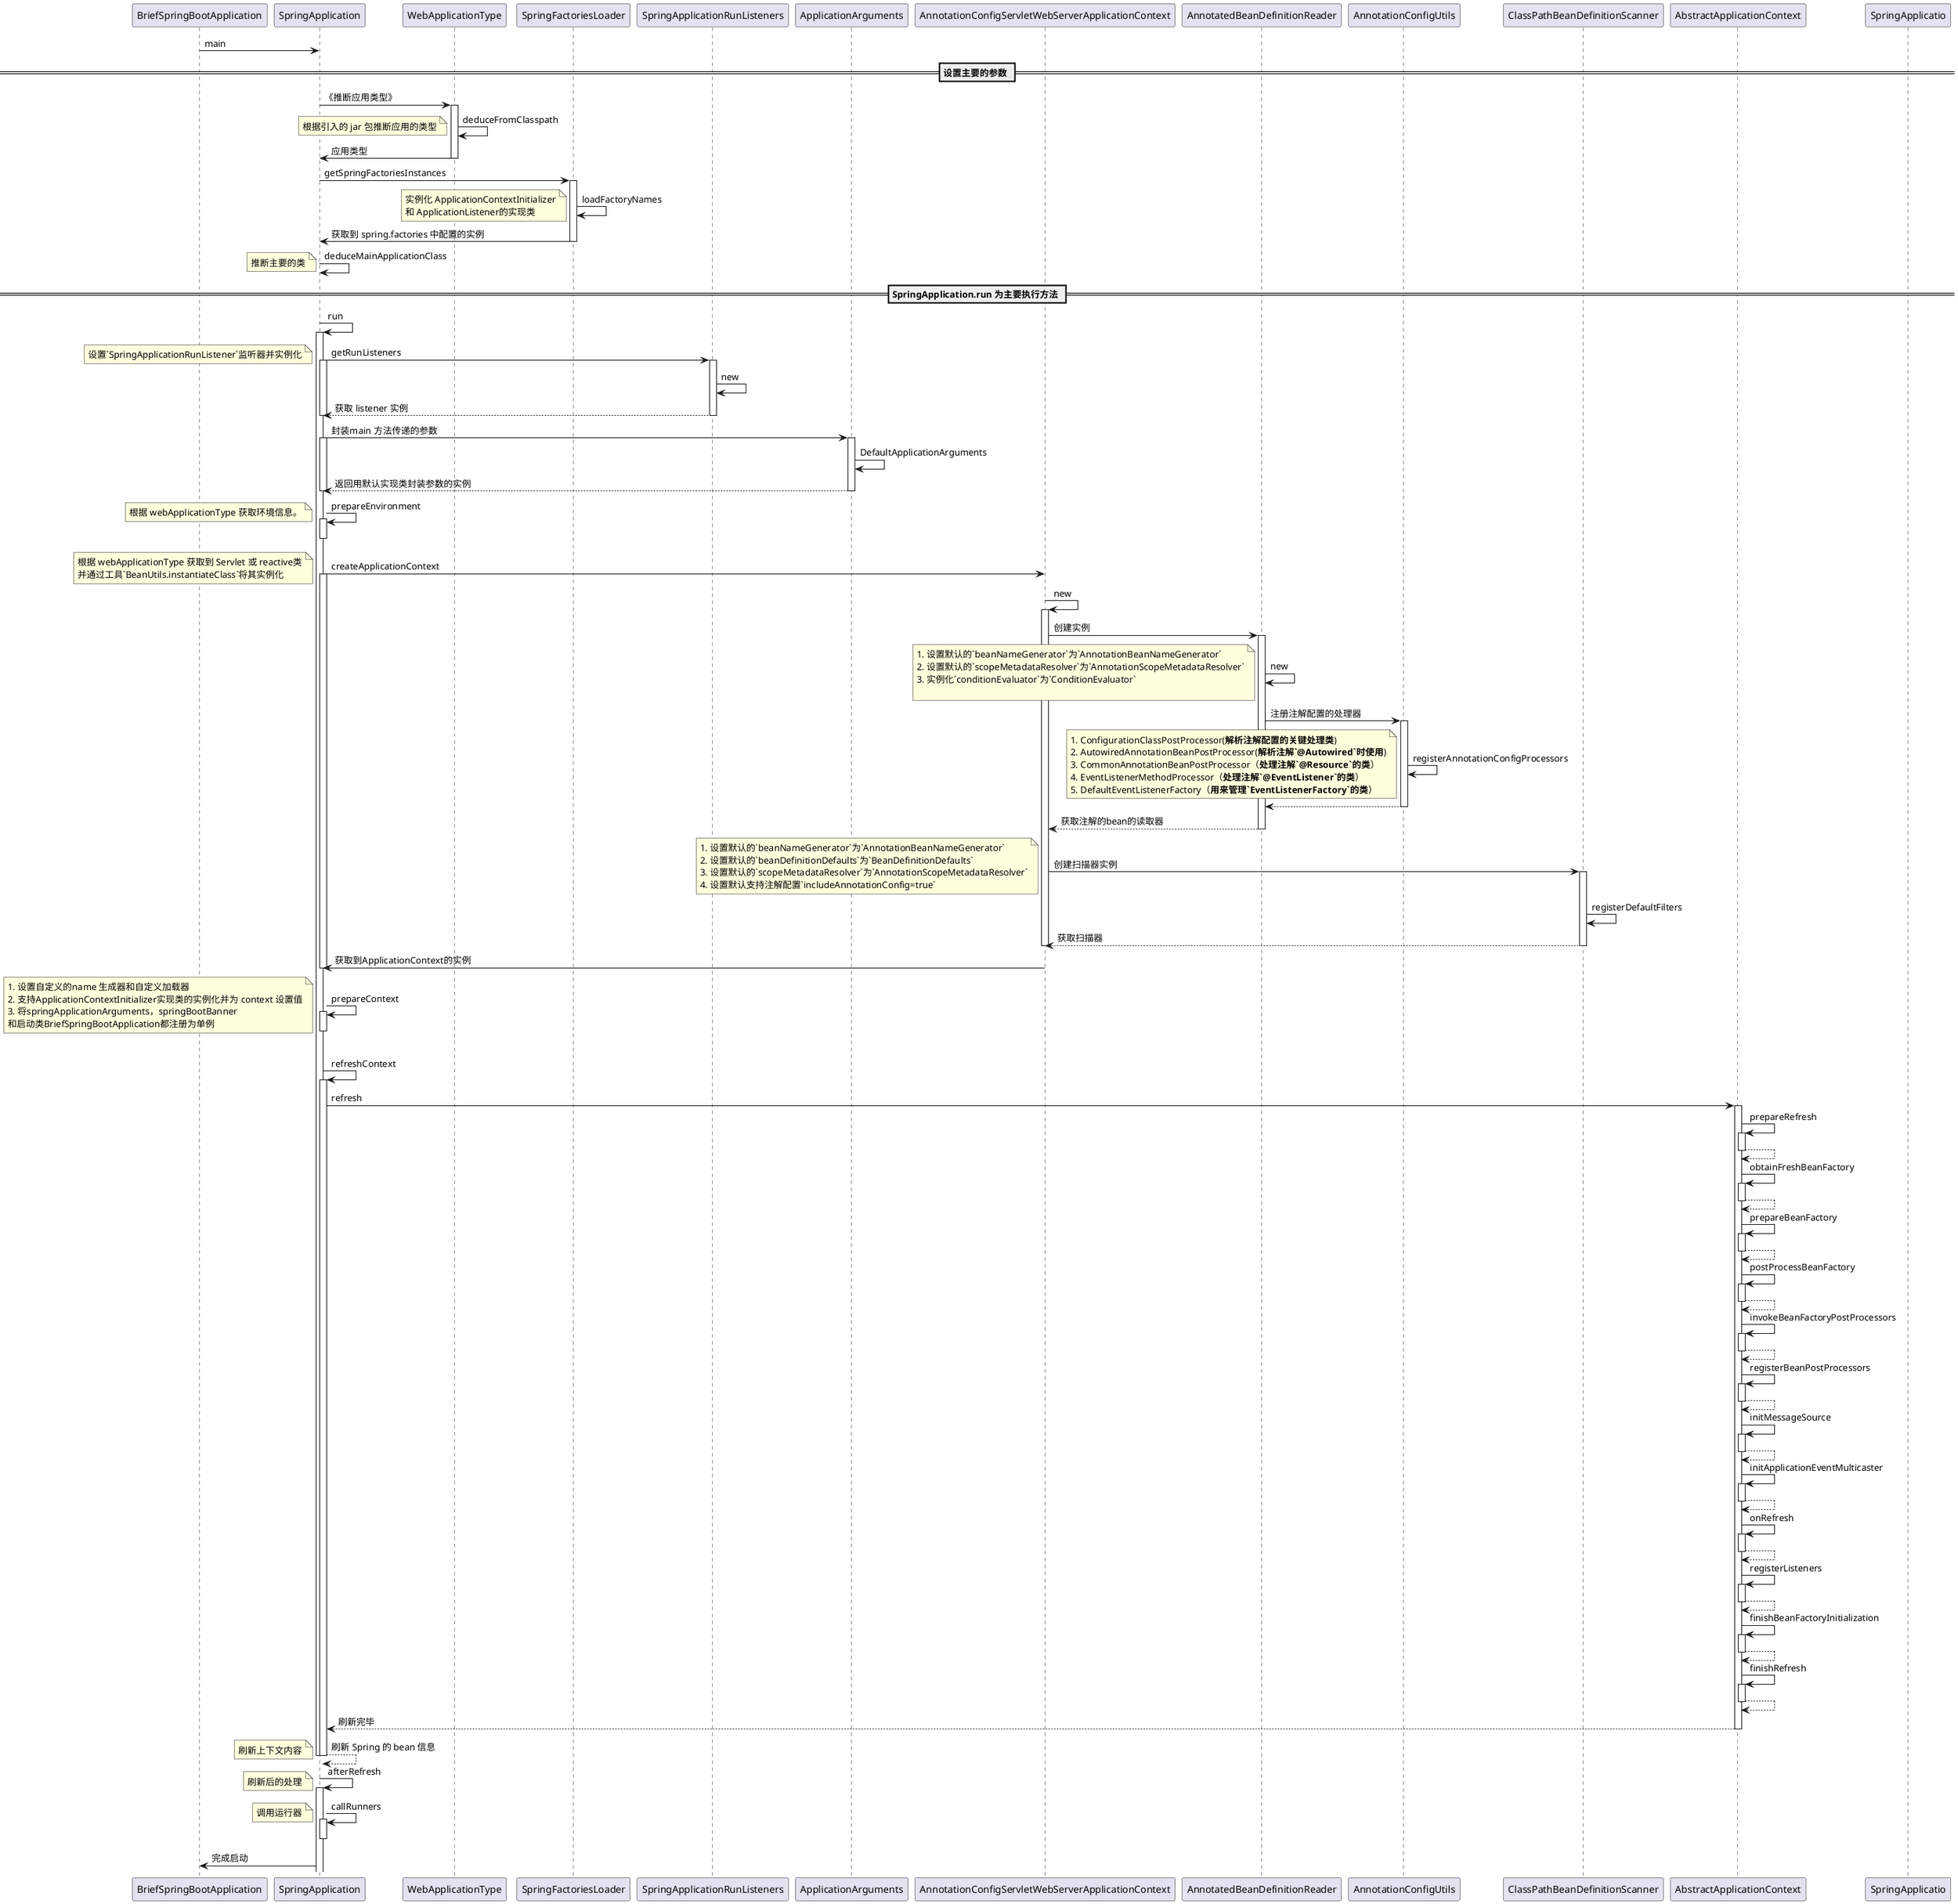 @startuml
BriefSpringBootApplication -> SpringApplication: main
== 设置主要的参数 ==

SpringApplication -> WebApplicationType : 《推断应用类型》
activate WebApplicationType
WebApplicationType -> WebApplicationType : deduceFromClasspath
note left: 根据引入的 jar 包推断应用的类型
SpringApplication <- WebApplicationType : 应用类型
deactivate WebApplicationType


SpringApplication -> SpringFactoriesLoader: getSpringFactoriesInstances
activate SpringFactoriesLoader
SpringFactoriesLoader -> SpringFactoriesLoader: loadFactoryNames
note left
 实例化 ApplicationContextInitializer
 和 ApplicationListener的实现类
end note
SpringApplication <- SpringFactoriesLoader: 获取到 spring.factories 中配置的实例
deactivate SpringFactoriesLoader

SpringApplication -> SpringApplication: deduceMainApplicationClass
note left : 推断主要的类

== SpringApplication.run 为主要执行方法 ==

SpringApplication -> SpringApplication: run
activate SpringApplication
SpringApplication -> SpringApplicationRunListeners: getRunListeners
note left: 设置`SpringApplicationRunListener`监听器并实例化
activate SpringApplication
activate SpringApplicationRunListeners
SpringApplicationRunListeners -> SpringApplicationRunListeners: new
return 获取 listener 实例
deactivate SpringApplicationRunListeners
deactivate SpringApplication


SpringApplication -> ApplicationArguments: 封装main 方法传递的参数
activate SpringApplication
activate ApplicationArguments
ApplicationArguments -> ApplicationArguments: DefaultApplicationArguments
return 返回用默认实现类封装参数的实例
deactivate ApplicationArguments
deactivate SpringApplication


SpringApplication -> SpringApplication: prepareEnvironment
activate SpringApplication
note left: 根据 webApplicationType 获取环境信息。
deactivate SpringApplication

SpringApplication -> AnnotationConfigServletWebServerApplicationContext: createApplicationContext
activate SpringApplication
note left
根据 webApplicationType 获取到 Servlet 或 reactive类
并通过工具`BeanUtils.instantiateClass`将其实例化
end note
    AnnotationConfigServletWebServerApplicationContext -> AnnotationConfigServletWebServerApplicationContext: new
    activate AnnotationConfigServletWebServerApplicationContext

    AnnotationConfigServletWebServerApplicationContext -> AnnotatedBeanDefinitionReader: 创建实例
    activate AnnotatedBeanDefinitionReader
    AnnotatedBeanDefinitionReader -> AnnotatedBeanDefinitionReader: new
        note left
        1. 设置默认的`beanNameGenerator`为`AnnotationBeanNameGenerator`
        2. 设置默认的`scopeMetadataResolver`为`AnnotationScopeMetadataResolver`
        3. 实例化`conditionEvaluator`为`ConditionEvaluator`

        end note
        AnnotatedBeanDefinitionReader -> AnnotationConfigUtils: 注册注解配置的处理器
        activate AnnotationConfigUtils
        AnnotationConfigUtils -> AnnotationConfigUtils:registerAnnotationConfigProcessors
        note left
        1. ConfigurationClassPostProcessor(**解析注解配置的关键处理类**)
        2. AutowiredAnnotationBeanPostProcessor(**解析注解`@Autowired`时使用**)
        3. CommonAnnotationBeanPostProcessor（**处理注解`@Resource`的类**）
        4. EventListenerMethodProcessor（**处理注解`@EventListener`的类**）
        5. DefaultEventListenerFactory（**用来管理`EventListenerFactory`的类**）
        end note
        return
    return 获取注解的bean的读取器

    AnnotationConfigServletWebServerApplicationContext -> ClassPathBeanDefinitionScanner: 创建扫描器实例
    activate ClassPathBeanDefinitionScanner
    note left
         1. 设置默认的`beanNameGenerator`为`AnnotationBeanNameGenerator`
         2. 设置默认的`beanDefinitionDefaults`为`BeanDefinitionDefaults`
         3. 设置默认的`scopeMetadataResolver`为`AnnotationScopeMetadataResolver`
         4. 设置默认支持注解配置`includeAnnotationConfig=true`
    end note
    ClassPathBeanDefinitionScanner -> ClassPathBeanDefinitionScanner: registerDefaultFilters
    return 获取扫描器

    deactivate AnnotationConfigServletWebServerApplicationContext
    SpringApplication <- AnnotationConfigServletWebServerApplicationContext: 获取到ApplicationContext的实例
deactivate SpringApplication

SpringApplication -> SpringApplication: prepareContext
activate SpringApplication
note left
1. 设置自定义的name 生成器和自定义加载器
2. 支持ApplicationContextInitializer实现类的实例化并为 context 设置值
3. 将springApplicationArguments，springBootBanner
和启动类BriefSpringBootApplication都注册为单例
end note

deactivate SpringApplication

SpringApplication -> SpringApplication: refreshContext
activate SpringApplication
    SpringApplication -> AbstractApplicationContext: refresh
    activate AbstractApplicationContext
        AbstractApplicationContext -> AbstractApplicationContext: prepareRefresh
        activate AbstractApplicationContext
        return

        AbstractApplicationContext -> AbstractApplicationContext: obtainFreshBeanFactory
        activate AbstractApplicationContext
        return

        AbstractApplicationContext -> AbstractApplicationContext: prepareBeanFactory
        activate AbstractApplicationContext
        return

        AbstractApplicationContext -> AbstractApplicationContext: postProcessBeanFactory
        activate AbstractApplicationContext
        return

        AbstractApplicationContext -> AbstractApplicationContext: invokeBeanFactoryPostProcessors
        activate AbstractApplicationContext
        return

        AbstractApplicationContext -> AbstractApplicationContext: registerBeanPostProcessors
        activate AbstractApplicationContext
        return

        AbstractApplicationContext -> AbstractApplicationContext: initMessageSource
        activate AbstractApplicationContext
        return

        AbstractApplicationContext -> AbstractApplicationContext: initApplicationEventMulticaster
        activate AbstractApplicationContext
        return

        AbstractApplicationContext -> AbstractApplicationContext: onRefresh
        activate AbstractApplicationContext
        return

        AbstractApplicationContext -> AbstractApplicationContext: registerListeners
        activate AbstractApplicationContext
        return

        AbstractApplicationContext -> AbstractApplicationContext: finishBeanFactoryInitialization
        activate AbstractApplicationContext
        return

        AbstractApplicationContext -> AbstractApplicationContext: finishRefresh
        activate AbstractApplicationContext
        return

    return 刷新完毕
return 刷新 Spring 的 bean 信息
note left
刷新上下文内容
end note
deactivate SpringApplication

SpringApplication -> SpringApplication: afterRefresh
activate SpringApplication
note left
刷新后的处理
end note
deactivate SpringApplicatio

SpringApplication -> SpringApplication: callRunners
activate SpringApplication
note left
调用运行器
end note
deactivate SpringApplication

BriefSpringBootApplication <- SpringApplication: 完成启动
@enduml


4. 创建 ApplicationContext
   2. 在实例化`AnnotationConfigServletWebServerApplicationContext`时，会实例化`AnnotatedBeanDefinitionReader`和`ClassPathBeanDefinitionScanner`。
      1. 实例化`AnnotatedBeanDefinitionReader`时
      2. 实例化`ClassPathBeanDefinitionScanner`时
         1. 设置默认的`beanNameGenerator`为`AnnotationBeanNameGenerator`
         2. 设置默认的`beanDefinitionDefaults`为`BeanDefinitionDefaults`
         3. 设置默认的`scopeMetadataResolver`为`AnnotationScopeMetadataResolver`
         4. 设置默认支持注解配置`includeAnnotationConfig=true`
         5. 注册默认的过滤器
            1. 注解`@Component`、`@Named`和`@ManagedBean`
         6. 设置环境
         7. 设置资源加载器
5. 准备 ApplicationContext 的数据
   1. 设置环境信息
   2. 后处理
      1. 按需设置`beanNameGenerator`、`resourceLoader`、`conversionService`
   3. 支持初始化器，初始化器会做一下 context 的设置操作
      1. SharedMetadataReaderFactoryContextInitializer初始化器
         1. 在`BeanFactoryPostProcessor`中添加`CachingMetadataReaderFactoryPostProcessor`
      2. ContextIdApplicationContextInitializer初始化器
         1. 为 context 设置 ContextId 及将其注册进 Spring 的容器中。可通过`spring.application.name`属性配置，默认为`application`
      3. RestartScopeInitializer初始化器
         1. 将`RestartScope`注册到`restart` scope
      4. ConfigurationWarningsApplicationContextInitializer初始化器
         1. 在`BeanFactoryPostProcessor`中添加`ConfigurationWarningsPostProcessor`。将`org.springframework`和`org`设置为有问题的扫描包
      5. RSocketPortInfoApplicationContextInitializer 初始化器
         1. 为`ApplicationListener`添加新的监听器`RSocketPortInfoApplicationContextInitializer.Listener`
      6. ServerPortInfoApplicationContextInitializer 初始化器
         1. 将当前的applicationContext添加为`ApplicationListener`的监听器
      7. ConditionEvaluationReportLoggingListener
         1. 将`ConditionEvaluationReportListener`加入到`ApplicationListener`监听器中
      8.
   4. 将参数类注册为单例。
      1. `springApplicationArguments` -> `ApplicationArguments`
   5. 将 banner 注册为单例
      1. `springBootBanner` -> `Banner`
   6. 默认不允许 BeanDefinition 覆盖
   7. 默认不允许延迟初始化
   8. 创建BeanDefinitionLoader，在 SpringBoot中
      1. 实例化注解读取器 `AnnotatedBeanDefinitionReader`
         1. 在实例化时，会通过工具注册几个 BeanFactoryPostProcessor,如`ConfigurationClassPostProcessor`和`AutowiredAnnotationBeanPostProcessor`。参考`AnnotationConfigUtils.registerAnnotationConfigProcessors`
         2. 还会实例化条件推断器`ConditionEvaluator`,用于`@Conditional`注解
      2. 实例化 xml 读取器 `XmlBeanDefinitionReader`
         1. 实例化常量
         2. 设置`beanNameGenerator`默认为`DefaultBeanNameGenerator`。
         3. xml 的校验模式默认设置为自动`VALIDATION_AUTO`
         4. doc 读取类`documentReaderClass`默认设置为`DefaultBeanDefinitionDocumentReader`
         5. doc 加载器`documentLoader`默认设置为`DefaultDocumentLoader`。
      3. 实例化扫描器 `ClassPathBeanDefinitionScanner`
         1. 注册默认的过滤器
         2. 扫描器将当前目标类过滤掉
      4. 通过 load 方法加载 bean 信息，并将当前类转换为 BeanDefinition 注册进容器中。还未实例化
   9.  刷新 Context，会调用`AbstractApplicationContext`中的`refresh`进行刷新操作
       1.  为刷新做准备
           1.  扫描器缓存清空
           2.  容器状态设置为激活
           3.  初始化属性源`PropertySources`
           4.  校验请求的属性
           5.  在刷新之前注册本地监听器
       2. 获取 BeanFactory
          1. 刷新 BeanFactory。此处注解方式会调用 `GenericApplicationContext`的`refreshBeanFactory`，而 xml 方式会调用`AbstractRefreshableApplicationContext`的`refreshBeanFactory`方法。
       3.  准备 BeanFactory
           1.  设置 Bean 表达式解析器 `StandardBeanExpressionResolver`
           2.  添加属性编辑器注册  `ResourceEditorRegistrar`
           3.  添加 `BeanPostProcessor`的后处理器`ApplicationContextAwareProcessor`,用于处理时限了`aware`的子接口的实例 bean。**在此时，`beanPostProcessors`属性内还是空的。**
               1.  还可以设置是否具有实例化和销毁 aware。通过实现`InstantiationAwareBeanPostProcessor`和`DestructionAwareBeanPostProcessor`接口
               2.  此处还有个顺序问题，将以前注册的相同的处理器删除，然后再在最后加上该处理器
           4.  忽略指定的依赖接口进行自动装配`autowiring`,包括`EnvironmentAware`,`EmbeddedValueResolverAware`,`ResourceLoaderAware`,`ApplicationEventPublisherAware`,`MessageSourceAware`,`ApplicationContextAware`。
           5.  注册可解析的依赖。`BeanFactory`,`ResourceLoader`,`ApplicationEventPublisher`,`ApplicationContext`。
           6.  添加 `BeanPostProcessor`的后处理器`ApplicationListenerDetector`。用于检测实现了`ApplicationListener`接口的 bean。
           7.  将`environment`,`systemProperties`,`systemEnvironment`注册为单例 Bean
       4. 后处理Bean工厂。实现类：`ServletWebServerApplicationContext`
          1. 添加 `BeanPostProcessor`的后处理器`WebApplicationContextServletContextAwareProcessor`,用来为实现了接口`ServletContextAware`,`ServletConfigAware`的类设置变量
          2. 忽略指定的依赖接口进行自动装配`autowiring`,`ServletContextAware`
          3. 注册 Scope。`request`、`session`
          4. 注册可解析的依赖。
             1. `ServletRequest` -> `RequestObjectFactory`
             2. `ServletResponse` -> `ResponseObjectFactory`
             3. `HttpSession` -> `SessionObjectFactory`
             4. `WebRequest` -> `WebRequestObjectFactory`
          5. 扫描器扫描和指定注解的bean 的注册。可指定
       5. 调用Bean 工厂后处理器
          1. 获取到`BeanDefinitionRegistryPostProcessor`的 bean 为`org.springframework.context.annotation.ConfigurationClassPostProcessor`。
          2. 将上一步获取到的处理器加入到`BeanDefinitionRegistryPostProcessor`集合中，并通过方法**PostProcessorRegistrationDelegate#invokeBeanFactoryPostProcessors**调用BeanDefinition注册器的后处理器，即多个后处理器通过`postProcessBeanDefinitionRegistry`来执行。在`SharedMetadataReaderFactoryContextInitializer.CachingMetadataReaderFactoryPostProcessor`的方法`configureConfigurationClassPostProcessor`中获取已经注册为 BeanDefinition 的`org.springframework.context.annotation.internalConfigurationAnnotationProcessor`。
          3. 以`ConfigurationClassPostProcessor`为例，会扫描出所有的候选的 BeanDefinition 的名称集合。
             1. 检查是否是`ConfigurationClass`的候选类。通过查找元数据中是否与`@Configuration`注解。通过解析注解`@Order`，来获得顺序数字，通过 `list.sort()`使得候选类重新排序
             2. 将选出的候选类封装在`BeanDefinitionHolder`中，并存在集合里。
             3. 实例化解析类`ConfigurationClassParser`。并在该类中实例化了`ComponentScanAnnotationParser`和`ConditionEvaluator`分别用来扫描和条件判断。还实例化了`DeferredImportSelectorHandler`，即延时导入处理器
             4. 通过`ConfigurationClassParser.parse`方法开始解析候选类。
                1. 通过`conditionEvaluator`判断是否符合跳过的条件。
                2. 递归地处理`ConfigurationClass`类及其超类层次结构
                   1. 先判断`@Component`注解来递归处理其成员类
                   2. 判断`@PropertySources`注解，处理器属性源
                   3. 判断`@ComponentScans`注解，使用扫描器`ComponentScanAnnotationParser`扫描 Bean 信息并添加进容器中。
                   4. 判断 Bean 是否为`ConfigurationClass`的候选 bean，是的话递归解析。
                   5. 处理完`ConfigurationClass`类后，处理`@Import`注解的类，也是递归取找类上的`@Import` 注解。如果有的话，将其 value 收集到`Set<SourceClass>`的集合中。
                   6. 处理`@ImportResource`注解的资源信息
                   7. 处理`@Bean`注解的方法
                   8. 处理接口上的默认方法
                3. `DeferredImportSelectorHandler`用于处理`Import`
                   1.  扫描`META-INF/spring.factories`内所有的`org.springframework.boot.autoconfigure.EnableAutoConfiguration`的配置类。
                   2.  移除重复的和被指定排除的类
                   3.  获取所有的过滤器`@ConditionOn***`系列的执行类，查看是否匹配。如果不匹配则直接过滤掉。
                   4.  通过`ConditionEvaluationReportAutoConfigurationImportListener.onAutoConfigurationImportEvent`记录信息
                   5.  生成`AutoConfigurationEntry`包含待处理的自动化配置类和排除的类。
                   6.  将过滤后的 class 缓存在`AutoConfigurationImportSelector.AutoConfigurationGroup#entries`中
                   7.  通过执行`AutoConfigurationImportSelector.AutoConfigurationGroup#selectImports`,来筛选出哪些需要 import 的。
                   8.  通过`org.springframework.context.annotation.ConfigurationClassParser#processImports`方法来处理自动化配置类。
                   9. 因为所有的自动化配置类有用`@Configuration`标记了。因此这些类都是通过`ConfigurationClassParser#processConfigurationClass`来处理所有的配置类及其引入的配置类。
                4.  实例化读取器`ConfigurationClassBeanDefinitionReader`,并将刚刚扫描出的自动化配置类转为 BeanDefinition 并注册进 Spring 容器。
                    1.  在`org.springframework.context.annotation.ConfigurationClassBeanDefinitionReader#loadBeanDefinitions`将所有的自动化配置类注册为 BeanDefinition。
                5. 循环解析
                6. 将`org.springframework.context.annotation.ConfigurationClassPostProcessor.importRegistry`注册为单例,
             5. 通过`ConfigurationClassParser.validate`校验
             6. 初始化`ConfigurationClassBeanDefinitionReader`,通过方法`loadBeanDefinitions`加载配置的 Class，如 SpringBoot 中配置的自动启动配置类  **此处是加载自动化配置的 bean 的地方**
                1. `org.springframework.context.annotation.ConfigurationClassBeanDefinitionReader#loadBeanDefinitionsForConfigurationClass`为实际加载自动配置类的位置
          4. 调用到目前为止处理的所有处理器的postProcessBeanFactory回调。
       6. 注册`BeanPostProcessors`
          1. 将`BeanPostProcessorChecker`、`ConfigurationPropertiesBindingPostProcessor`、`MethodValidationPostProcessor`、`webServerFactoryCustomizerBeanPostProcessor`、`errorPageRegistrarBeanPostProcessor`、`MethodValidationPostProcessor`、`MethodValidationPostProcessor`、`CommonAnnotationBeanPostProcessor`、`AutowiredAnnotationBeanPostProcessor`加入到`BeanPostProcessors`
          2. 将`ApplicationListenerDetector`重新加到`BeanPostProcessors`的结尾。

            ```java
            [
                "org.springframework.context.annotation.internalAutowiredAnnotationProcessor",
                "org.springframework.context.annotation.internalCommonAnnotationProcessor",
                "org.springframework.boot.context.properties.ConfigurationPropertiesBindingPostProcessor",
                "webServerFactoryCustomizerBeanPostProcessor",
                "errorPageRegistrarBeanPostProcessor",
                "methodValidationPostProcessor"
            ]
            ```

       7. 初始化消息源，国际化
       8. 初始化时间多播器
       9. 刷新其他bean
       10. 注册监听器
       11. 实例化剩余的所有非懒加载的单例 bean `finishBeanFactoryInitialization`。
           1.  实际实例化的位置： `org.springframework.beans.factory.config.ConfigurableListableBeanFactory#preInstantiateSingletons`。通过调用`org.springframework.beans.factory.support.AbstractBeanFactory#getBean`完成实例化。
               1.  在`AbstractAutowireCapableBeanFactory#applyMergedBeanDefinitionPostProcessors`方法中完成 Bean 的后处理设置，比如解析`@autowaired`、`@Value`和`@Inject` 注解的 bean 等。
               2.  在`AbstractAutowireCapableBeanFactory#initializeBean`处完成`aware`方法的设置，调用初始化方法
   10.